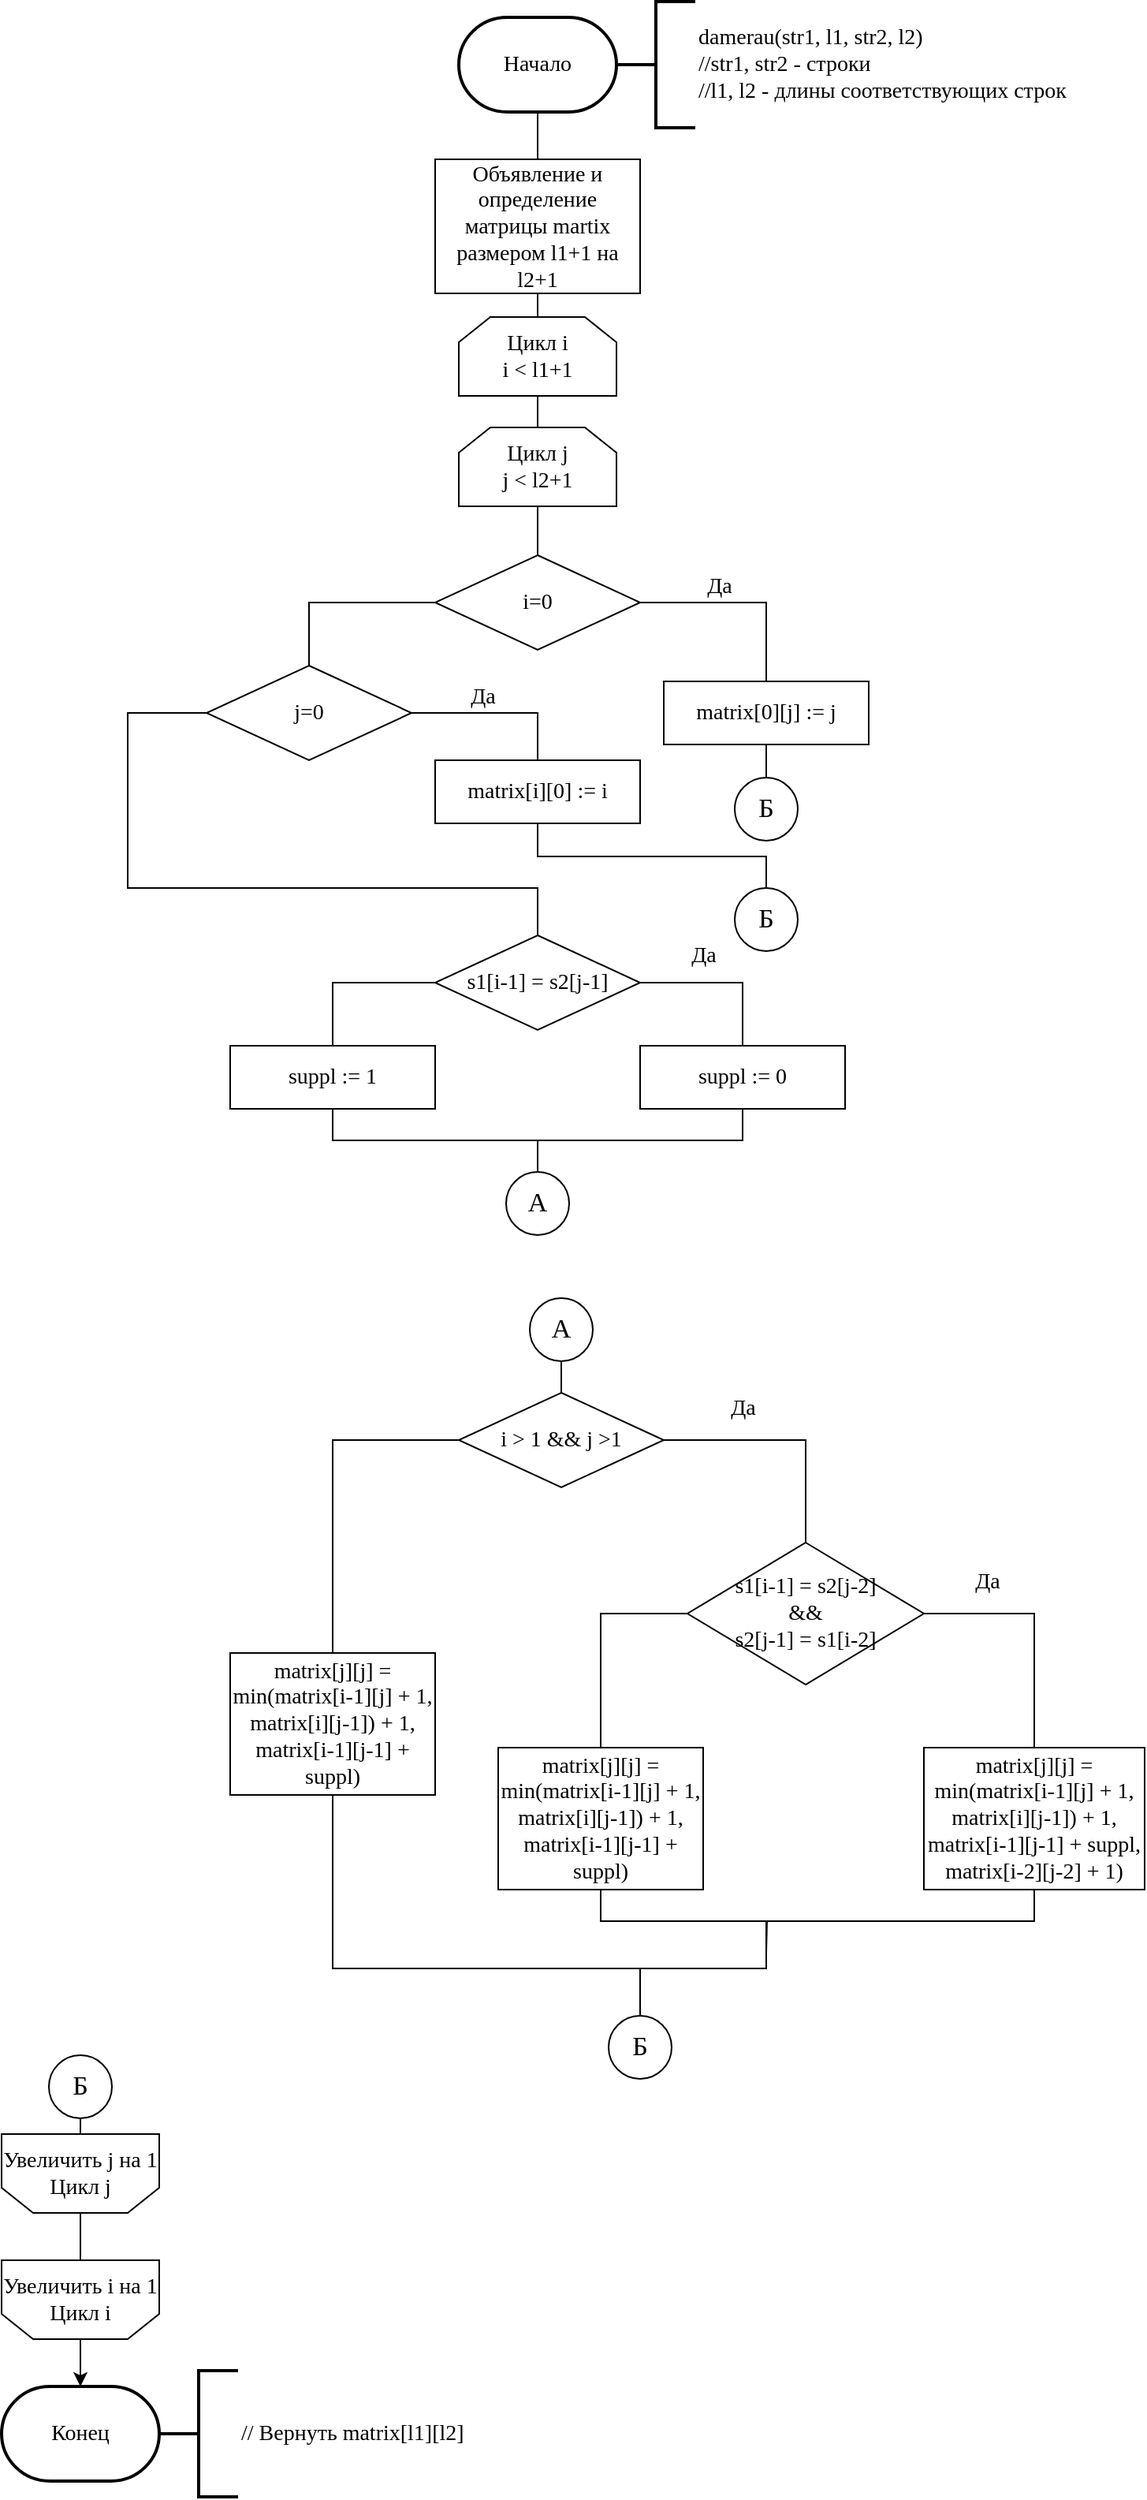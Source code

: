 <mxfile version="12.6.5" type="device"><diagram id="BETIvwuUIS13ZDHXMekB" name="Page-1"><mxGraphModel dx="1045" dy="725" grid="1" gridSize="10" guides="1" tooltips="1" connect="1" arrows="1" fold="1" page="1" pageScale="1" pageWidth="850" pageHeight="1100" math="0" shadow="0"><root><mxCell id="0"/><mxCell id="1" parent="0"/><mxCell id="N9nDNlFxkcbB1joTaqfX-1" style="edgeStyle=orthogonalEdgeStyle;rounded=0;orthogonalLoop=1;jettySize=auto;html=1;exitX=0.5;exitY=1;exitDx=0;exitDy=0;exitPerimeter=0;entryX=0.5;entryY=0;entryDx=0;entryDy=0;endArrow=none;endFill=0;fontFamily=Times New Roman;fontSize=14;" edge="1" parent="1" source="N9nDNlFxkcbB1joTaqfX-2" target="N9nDNlFxkcbB1joTaqfX-4"><mxGeometry relative="1" as="geometry"/></mxCell><mxCell id="N9nDNlFxkcbB1joTaqfX-2" value="Начало" style="strokeWidth=2;html=1;shape=mxgraph.flowchart.terminator;whiteSpace=wrap;fontFamily=Times New Roman;fontSize=14;" vertex="1" parent="1"><mxGeometry x="380" y="28" width="100" height="60" as="geometry"/></mxCell><mxCell id="N9nDNlFxkcbB1joTaqfX-3" style="edgeStyle=orthogonalEdgeStyle;rounded=0;orthogonalLoop=1;jettySize=auto;html=1;entryX=0.5;entryY=0;entryDx=0;entryDy=0;endArrow=none;endFill=0;fontFamily=Times New Roman;fontSize=14;" edge="1" parent="1" source="N9nDNlFxkcbB1joTaqfX-4" target="N9nDNlFxkcbB1joTaqfX-19"><mxGeometry relative="1" as="geometry"><mxPoint x="430" y="228" as="targetPoint"/></mxGeometry></mxCell><mxCell id="N9nDNlFxkcbB1joTaqfX-4" value="Объявление и определение&lt;br style=&quot;font-size: 14px;&quot;&gt;матрицы martix размером l1+1 на l2+1" style="rounded=0;whiteSpace=wrap;html=1;fontFamily=Times New Roman;fontSize=14;" vertex="1" parent="1"><mxGeometry x="365" y="118" width="130" height="85" as="geometry"/></mxCell><mxCell id="N9nDNlFxkcbB1joTaqfX-5" value="damerau(str1, l1, str2, l2)&lt;br style=&quot;font-size: 14px&quot;&gt;//str1, str2 - строки&lt;br style=&quot;font-size: 14px&quot;&gt;//l1, l2 - длины соответствующих строк" style="strokeWidth=2;html=1;shape=mxgraph.flowchart.annotation_2;align=left;labelPosition=right;pointerEvents=1;fontFamily=Times New Roman;fontSize=14;" vertex="1" parent="1"><mxGeometry x="480" y="18" width="50" height="80" as="geometry"/></mxCell><mxCell id="N9nDNlFxkcbB1joTaqfX-6" style="edgeStyle=orthogonalEdgeStyle;rounded=0;orthogonalLoop=1;jettySize=auto;html=1;exitX=1;exitY=0.5;exitDx=0;exitDy=0;entryX=0.5;entryY=0;entryDx=0;entryDy=0;endArrow=none;endFill=0;fontFamily=Times New Roman;fontSize=14;" edge="1" parent="1" source="N9nDNlFxkcbB1joTaqfX-8" target="N9nDNlFxkcbB1joTaqfX-10"><mxGeometry relative="1" as="geometry"/></mxCell><mxCell id="N9nDNlFxkcbB1joTaqfX-7" style="edgeStyle=orthogonalEdgeStyle;rounded=0;orthogonalLoop=1;jettySize=auto;html=1;exitX=0;exitY=0.5;exitDx=0;exitDy=0;entryX=0.5;entryY=0;entryDx=0;entryDy=0;endArrow=none;endFill=0;fontFamily=Times New Roman;fontSize=14;" edge="1" parent="1" source="N9nDNlFxkcbB1joTaqfX-8" target="N9nDNlFxkcbB1joTaqfX-13"><mxGeometry relative="1" as="geometry"/></mxCell><mxCell id="N9nDNlFxkcbB1joTaqfX-8" value="i=0" style="rhombus;whiteSpace=wrap;html=1;fontFamily=Times New Roman;fontSize=14;" vertex="1" parent="1"><mxGeometry x="365" y="369" width="130" height="60" as="geometry"/></mxCell><mxCell id="N9nDNlFxkcbB1joTaqfX-9" style="edgeStyle=orthogonalEdgeStyle;rounded=0;orthogonalLoop=1;jettySize=auto;html=1;exitX=0.5;exitY=1;exitDx=0;exitDy=0;entryX=0.5;entryY=0;entryDx=0;entryDy=0;endArrow=none;endFill=0;" edge="1" parent="1" source="N9nDNlFxkcbB1joTaqfX-10" target="N9nDNlFxkcbB1joTaqfX-50"><mxGeometry relative="1" as="geometry"/></mxCell><mxCell id="N9nDNlFxkcbB1joTaqfX-10" value="matrix[0][j] := j" style="rounded=0;whiteSpace=wrap;html=1;fontFamily=Times New Roman;fontSize=14;" vertex="1" parent="1"><mxGeometry x="510" y="449" width="130" height="40" as="geometry"/></mxCell><mxCell id="N9nDNlFxkcbB1joTaqfX-11" style="edgeStyle=orthogonalEdgeStyle;rounded=0;orthogonalLoop=1;jettySize=auto;html=1;exitX=1;exitY=0.5;exitDx=0;exitDy=0;entryX=0.5;entryY=0;entryDx=0;entryDy=0;endArrow=none;endFill=0;fontFamily=Times New Roman;fontSize=14;" edge="1" parent="1" source="N9nDNlFxkcbB1joTaqfX-13" target="N9nDNlFxkcbB1joTaqfX-15"><mxGeometry relative="1" as="geometry"/></mxCell><mxCell id="N9nDNlFxkcbB1joTaqfX-12" style="edgeStyle=orthogonalEdgeStyle;rounded=0;orthogonalLoop=1;jettySize=auto;html=1;exitX=0;exitY=0.5;exitDx=0;exitDy=0;entryX=0.5;entryY=0;entryDx=0;entryDy=0;endArrow=none;endFill=0;" edge="1" parent="1" source="N9nDNlFxkcbB1joTaqfX-13" target="N9nDNlFxkcbB1joTaqfX-40"><mxGeometry relative="1" as="geometry"><Array as="points"><mxPoint x="170" y="469"/><mxPoint x="170" y="580"/><mxPoint x="430" y="580"/></Array></mxGeometry></mxCell><mxCell id="N9nDNlFxkcbB1joTaqfX-13" value="j=0" style="rhombus;whiteSpace=wrap;html=1;fontFamily=Times New Roman;fontSize=14;" vertex="1" parent="1"><mxGeometry x="220" y="439" width="130" height="60" as="geometry"/></mxCell><mxCell id="N9nDNlFxkcbB1joTaqfX-14" style="edgeStyle=orthogonalEdgeStyle;rounded=0;orthogonalLoop=1;jettySize=auto;html=1;exitX=0.5;exitY=1;exitDx=0;exitDy=0;entryX=0.5;entryY=0;entryDx=0;entryDy=0;endArrow=none;endFill=0;" edge="1" parent="1" source="N9nDNlFxkcbB1joTaqfX-15" target="N9nDNlFxkcbB1joTaqfX-51"><mxGeometry relative="1" as="geometry"><Array as="points"><mxPoint x="430" y="560"/><mxPoint x="575" y="560"/></Array></mxGeometry></mxCell><mxCell id="N9nDNlFxkcbB1joTaqfX-15" value="matrix[i][0] := i" style="rounded=0;whiteSpace=wrap;html=1;fontFamily=Times New Roman;fontSize=14;" vertex="1" parent="1"><mxGeometry x="365" y="499" width="130" height="40" as="geometry"/></mxCell><mxCell id="N9nDNlFxkcbB1joTaqfX-16" style="edgeStyle=orthogonalEdgeStyle;rounded=0;orthogonalLoop=1;jettySize=auto;html=1;exitX=0.5;exitY=1;exitDx=0;exitDy=0;endArrow=none;endFill=0;" edge="1" parent="1" source="N9nDNlFxkcbB1joTaqfX-17"><mxGeometry relative="1" as="geometry"><mxPoint x="495" y="1295" as="targetPoint"/><Array as="points"><mxPoint x="300" y="1265"/><mxPoint x="495" y="1265"/></Array></mxGeometry></mxCell><mxCell id="N9nDNlFxkcbB1joTaqfX-17" value="matrix[j][j] = min(matrix[i-1][j] + 1, matrix[i][j-1]) + 1,&lt;br style=&quot;font-size: 14px;&quot;&gt;matrix[i-1][j-1] + suppl)" style="rounded=0;whiteSpace=wrap;html=1;fontFamily=Times New Roman;fontSize=14;" vertex="1" parent="1"><mxGeometry x="235" y="1065" width="130" height="90" as="geometry"/></mxCell><mxCell id="N9nDNlFxkcbB1joTaqfX-18" style="edgeStyle=orthogonalEdgeStyle;rounded=0;orthogonalLoop=1;jettySize=auto;html=1;entryX=0.5;entryY=0;entryDx=0;entryDy=0;endArrow=none;endFill=0;fontFamily=Times New Roman;fontSize=14;" edge="1" parent="1" source="N9nDNlFxkcbB1joTaqfX-19" target="N9nDNlFxkcbB1joTaqfX-23"><mxGeometry relative="1" as="geometry"/></mxCell><mxCell id="N9nDNlFxkcbB1joTaqfX-19" value="Цикл i&lt;br style=&quot;font-size: 14px;&quot;&gt;i &amp;lt; l1+1" style="shape=loopLimit;whiteSpace=wrap;html=1;fontFamily=Times New Roman;fontSize=14;" vertex="1" parent="1"><mxGeometry x="380" y="218" width="100" height="50" as="geometry"/></mxCell><mxCell id="N9nDNlFxkcbB1joTaqfX-20" style="edgeStyle=orthogonalEdgeStyle;rounded=0;orthogonalLoop=1;jettySize=auto;html=1;exitX=0.5;exitY=0;exitDx=0;exitDy=0;entryX=0.5;entryY=0;entryDx=0;entryDy=0;entryPerimeter=0;endArrow=classic;endFill=1;fontFamily=Times New Roman;fontSize=14;" edge="1" parent="1" source="N9nDNlFxkcbB1joTaqfX-21" target="N9nDNlFxkcbB1joTaqfX-26"><mxGeometry relative="1" as="geometry"/></mxCell><mxCell id="N9nDNlFxkcbB1joTaqfX-21" value="Увеличить i на 1&lt;br style=&quot;font-size: 14px;&quot;&gt;Цикл i" style="shape=loopLimit;whiteSpace=wrap;html=1;direction=west;fontFamily=Times New Roman;fontSize=14;" vertex="1" parent="1"><mxGeometry x="90" y="1450" width="100" height="50" as="geometry"/></mxCell><mxCell id="N9nDNlFxkcbB1joTaqfX-22" style="edgeStyle=orthogonalEdgeStyle;rounded=0;orthogonalLoop=1;jettySize=auto;html=1;exitX=0.5;exitY=1;exitDx=0;exitDy=0;entryX=0.5;entryY=0;entryDx=0;entryDy=0;endArrow=none;endFill=0;fontFamily=Times New Roman;fontSize=14;" edge="1" parent="1" source="N9nDNlFxkcbB1joTaqfX-23" target="N9nDNlFxkcbB1joTaqfX-8"><mxGeometry relative="1" as="geometry"/></mxCell><mxCell id="N9nDNlFxkcbB1joTaqfX-23" value="Цикл j&lt;br style=&quot;font-size: 14px;&quot;&gt;j &amp;lt; l2+1" style="shape=loopLimit;whiteSpace=wrap;html=1;fontFamily=Times New Roman;fontSize=14;" vertex="1" parent="1"><mxGeometry x="380" y="288" width="100" height="50" as="geometry"/></mxCell><mxCell id="N9nDNlFxkcbB1joTaqfX-24" style="edgeStyle=orthogonalEdgeStyle;rounded=0;orthogonalLoop=1;jettySize=auto;html=1;exitX=0.5;exitY=0;exitDx=0;exitDy=0;entryX=0.5;entryY=1;entryDx=0;entryDy=0;endArrow=none;endFill=0;fontFamily=Times New Roman;fontSize=14;" edge="1" parent="1" source="N9nDNlFxkcbB1joTaqfX-25" target="N9nDNlFxkcbB1joTaqfX-21"><mxGeometry relative="1" as="geometry"/></mxCell><mxCell id="N9nDNlFxkcbB1joTaqfX-25" value="Увеличить j на 1&lt;br style=&quot;font-size: 14px;&quot;&gt;Цикл j" style="shape=loopLimit;whiteSpace=wrap;html=1;direction=west;fontFamily=Times New Roman;fontSize=14;" vertex="1" parent="1"><mxGeometry x="90" y="1370" width="100" height="50" as="geometry"/></mxCell><mxCell id="N9nDNlFxkcbB1joTaqfX-26" value="Конец" style="strokeWidth=2;html=1;shape=mxgraph.flowchart.terminator;whiteSpace=wrap;fontFamily=Times New Roman;fontSize=14;" vertex="1" parent="1"><mxGeometry x="90" y="1530" width="100" height="60" as="geometry"/></mxCell><mxCell id="N9nDNlFxkcbB1joTaqfX-27" value="// Вернуть matrix[l1][l2]" style="strokeWidth=2;html=1;shape=mxgraph.flowchart.annotation_2;align=left;labelPosition=right;pointerEvents=1;fontFamily=Times New Roman;fontSize=14;" vertex="1" parent="1"><mxGeometry x="190" y="1520" width="50" height="80" as="geometry"/></mxCell><mxCell id="N9nDNlFxkcbB1joTaqfX-28" value="Да" style="text;html=1;align=center;verticalAlign=middle;resizable=0;points=[];autosize=1;fontFamily=Times New Roman;fontSize=14;" vertex="1" parent="1"><mxGeometry x="530" y="379" width="30" height="20" as="geometry"/></mxCell><mxCell id="N9nDNlFxkcbB1joTaqfX-29" value="Да" style="text;html=1;align=center;verticalAlign=middle;resizable=0;points=[];autosize=1;fontFamily=Times New Roman;fontSize=14;" vertex="1" parent="1"><mxGeometry x="380" y="449" width="30" height="20" as="geometry"/></mxCell><mxCell id="N9nDNlFxkcbB1joTaqfX-30" style="edgeStyle=orthogonalEdgeStyle;rounded=0;orthogonalLoop=1;jettySize=auto;html=1;exitX=0.5;exitY=1;exitDx=0;exitDy=0;entryX=0.5;entryY=1;entryDx=0;entryDy=0;fontFamily=Times New Roman;fontSize=17;endArrow=none;endFill=0;" edge="1" parent="1" target="N9nDNlFxkcbB1joTaqfX-25"><mxGeometry relative="1" as="geometry"><mxPoint x="140" y="1360" as="sourcePoint"/></mxGeometry></mxCell><mxCell id="N9nDNlFxkcbB1joTaqfX-31" value="&lt;font face=&quot;Times New Roman&quot; style=&quot;font-size: 17px&quot;&gt;Б&lt;/font&gt;" style="ellipse;whiteSpace=wrap;html=1;aspect=fixed;" vertex="1" parent="1"><mxGeometry x="120" y="1320" width="40" height="40" as="geometry"/></mxCell><mxCell id="N9nDNlFxkcbB1joTaqfX-32" style="edgeStyle=orthogonalEdgeStyle;rounded=0;orthogonalLoop=1;jettySize=auto;html=1;exitX=1;exitY=0.5;exitDx=0;exitDy=0;entryX=0.5;entryY=0;entryDx=0;entryDy=0;endArrow=none;endFill=0;" edge="1" parent="1" source="N9nDNlFxkcbB1joTaqfX-34" target="N9nDNlFxkcbB1joTaqfX-37"><mxGeometry relative="1" as="geometry"/></mxCell><mxCell id="N9nDNlFxkcbB1joTaqfX-33" style="edgeStyle=orthogonalEdgeStyle;rounded=0;orthogonalLoop=1;jettySize=auto;html=1;exitX=0;exitY=0.5;exitDx=0;exitDy=0;entryX=0.5;entryY=0;entryDx=0;entryDy=0;endArrow=none;endFill=0;" edge="1" parent="1" source="N9nDNlFxkcbB1joTaqfX-34" target="N9nDNlFxkcbB1joTaqfX-17"><mxGeometry relative="1" as="geometry"/></mxCell><mxCell id="N9nDNlFxkcbB1joTaqfX-34" value="i &amp;gt; 1 &amp;amp;&amp;amp; j &amp;gt;1" style="rhombus;whiteSpace=wrap;html=1;fontFamily=Times New Roman;fontSize=14;" vertex="1" parent="1"><mxGeometry x="380" y="900" width="130" height="60" as="geometry"/></mxCell><mxCell id="N9nDNlFxkcbB1joTaqfX-35" style="edgeStyle=orthogonalEdgeStyle;rounded=0;orthogonalLoop=1;jettySize=auto;html=1;exitX=1;exitY=0.5;exitDx=0;exitDy=0;entryX=0.5;entryY=0;entryDx=0;entryDy=0;endArrow=none;endFill=0;" edge="1" parent="1" source="N9nDNlFxkcbB1joTaqfX-37" target="N9nDNlFxkcbB1joTaqfX-49"><mxGeometry relative="1" as="geometry"/></mxCell><mxCell id="N9nDNlFxkcbB1joTaqfX-36" style="edgeStyle=orthogonalEdgeStyle;rounded=0;orthogonalLoop=1;jettySize=auto;html=1;exitX=0;exitY=0.5;exitDx=0;exitDy=0;entryX=0.5;entryY=0;entryDx=0;entryDy=0;endArrow=none;endFill=0;" edge="1" parent="1" source="N9nDNlFxkcbB1joTaqfX-37" target="N9nDNlFxkcbB1joTaqfX-47"><mxGeometry relative="1" as="geometry"/></mxCell><mxCell id="N9nDNlFxkcbB1joTaqfX-37" value="s1[i-1] = s2[j-2]&lt;br&gt;&amp;amp;&amp;amp;&lt;br&gt;s2[j-1] = s1[i-2]" style="rhombus;whiteSpace=wrap;html=1;fontFamily=Times New Roman;fontSize=14;" vertex="1" parent="1"><mxGeometry x="525" y="995" width="150" height="90" as="geometry"/></mxCell><mxCell id="N9nDNlFxkcbB1joTaqfX-38" style="edgeStyle=orthogonalEdgeStyle;rounded=0;orthogonalLoop=1;jettySize=auto;html=1;exitX=1;exitY=0.5;exitDx=0;exitDy=0;entryX=0.5;entryY=0;entryDx=0;entryDy=0;endArrow=none;endFill=0;fontFamily=Times New Roman;fontSize=14;" edge="1" parent="1" source="N9nDNlFxkcbB1joTaqfX-40" target="N9nDNlFxkcbB1joTaqfX-42"><mxGeometry relative="1" as="geometry"/></mxCell><mxCell id="N9nDNlFxkcbB1joTaqfX-39" style="edgeStyle=orthogonalEdgeStyle;rounded=0;orthogonalLoop=1;jettySize=auto;html=1;exitX=0;exitY=0.5;exitDx=0;exitDy=0;entryX=0.5;entryY=0;entryDx=0;entryDy=0;endArrow=none;endFill=0;fontFamily=Times New Roman;fontSize=14;" edge="1" parent="1" source="N9nDNlFxkcbB1joTaqfX-40" target="N9nDNlFxkcbB1joTaqfX-44"><mxGeometry relative="1" as="geometry"/></mxCell><mxCell id="N9nDNlFxkcbB1joTaqfX-40" value="s1[i-1] = s2[j-1]" style="rhombus;whiteSpace=wrap;html=1;fontFamily=Times New Roman;fontSize=14;" vertex="1" parent="1"><mxGeometry x="365" y="610" width="130" height="60" as="geometry"/></mxCell><mxCell id="N9nDNlFxkcbB1joTaqfX-41" style="edgeStyle=orthogonalEdgeStyle;rounded=0;orthogonalLoop=1;jettySize=auto;html=1;exitX=0.5;exitY=1;exitDx=0;exitDy=0;entryX=0.5;entryY=0;entryDx=0;entryDy=0;endArrow=none;endFill=0;" edge="1" parent="1" source="N9nDNlFxkcbB1joTaqfX-42" target="N9nDNlFxkcbB1joTaqfX-55"><mxGeometry relative="1" as="geometry"/></mxCell><mxCell id="N9nDNlFxkcbB1joTaqfX-42" value="suppl := 0" style="rounded=0;whiteSpace=wrap;html=1;fontFamily=Times New Roman;fontSize=14;" vertex="1" parent="1"><mxGeometry x="495" y="680" width="130" height="40" as="geometry"/></mxCell><mxCell id="N9nDNlFxkcbB1joTaqfX-43" style="edgeStyle=orthogonalEdgeStyle;rounded=0;orthogonalLoop=1;jettySize=auto;html=1;exitX=0.5;exitY=1;exitDx=0;exitDy=0;entryX=0.5;entryY=0;entryDx=0;entryDy=0;endArrow=none;endFill=0;" edge="1" parent="1" source="N9nDNlFxkcbB1joTaqfX-44" target="N9nDNlFxkcbB1joTaqfX-55"><mxGeometry relative="1" as="geometry"/></mxCell><mxCell id="N9nDNlFxkcbB1joTaqfX-44" value="suppl := 1" style="rounded=0;whiteSpace=wrap;html=1;fontFamily=Times New Roman;fontSize=14;" vertex="1" parent="1"><mxGeometry x="235" y="680" width="130" height="40" as="geometry"/></mxCell><mxCell id="N9nDNlFxkcbB1joTaqfX-45" value="Да" style="text;html=1;align=center;verticalAlign=middle;resizable=0;points=[];autosize=1;fontFamily=Times New Roman;fontSize=14;" vertex="1" parent="1"><mxGeometry x="520" y="613" width="30" height="20" as="geometry"/></mxCell><mxCell id="N9nDNlFxkcbB1joTaqfX-46" style="edgeStyle=orthogonalEdgeStyle;rounded=0;orthogonalLoop=1;jettySize=auto;html=1;exitX=0.5;exitY=1;exitDx=0;exitDy=0;endArrow=none;endFill=0;" edge="1" parent="1" source="N9nDNlFxkcbB1joTaqfX-47"><mxGeometry relative="1" as="geometry"><mxPoint x="575" y="1255" as="targetPoint"/></mxGeometry></mxCell><mxCell id="N9nDNlFxkcbB1joTaqfX-47" value="matrix[j][j] = min(matrix[i-1][j] + 1, matrix[i][j-1]) + 1,&lt;br style=&quot;font-size: 14px;&quot;&gt;matrix[i-1][j-1] + suppl)" style="rounded=0;whiteSpace=wrap;html=1;fontFamily=Times New Roman;fontSize=14;" vertex="1" parent="1"><mxGeometry x="405" y="1125" width="130" height="90" as="geometry"/></mxCell><mxCell id="N9nDNlFxkcbB1joTaqfX-48" style="edgeStyle=orthogonalEdgeStyle;rounded=0;orthogonalLoop=1;jettySize=auto;html=1;exitX=0.5;exitY=1;exitDx=0;exitDy=0;endArrow=none;endFill=0;" edge="1" parent="1" source="N9nDNlFxkcbB1joTaqfX-49"><mxGeometry relative="1" as="geometry"><mxPoint x="495" y="1265" as="targetPoint"/><Array as="points"><mxPoint x="745" y="1235"/><mxPoint x="575" y="1235"/></Array></mxGeometry></mxCell><mxCell id="N9nDNlFxkcbB1joTaqfX-49" value="matrix[j][j] = min(matrix[i-1][j] + 1, matrix[i][j-1]) + 1,&lt;br style=&quot;font-size: 14px&quot;&gt;matrix[i-1][j-1] + suppl, &lt;br&gt;matrix[i-2][j-2] + 1)" style="rounded=0;whiteSpace=wrap;html=1;fontFamily=Times New Roman;fontSize=14;" vertex="1" parent="1"><mxGeometry x="675" y="1125" width="140" height="90" as="geometry"/></mxCell><mxCell id="N9nDNlFxkcbB1joTaqfX-50" value="&lt;font face=&quot;Times New Roman&quot;&gt;&lt;span style=&quot;font-size: 17px&quot;&gt;Б&lt;/span&gt;&lt;/font&gt;" style="ellipse;whiteSpace=wrap;html=1;aspect=fixed;" vertex="1" parent="1"><mxGeometry x="555" y="510" width="40" height="40" as="geometry"/></mxCell><mxCell id="N9nDNlFxkcbB1joTaqfX-51" value="&lt;font face=&quot;Times New Roman&quot; style=&quot;font-size: 17px&quot;&gt;Б&lt;/font&gt;" style="ellipse;whiteSpace=wrap;html=1;aspect=fixed;" vertex="1" parent="1"><mxGeometry x="555" y="580" width="40" height="40" as="geometry"/></mxCell><mxCell id="N9nDNlFxkcbB1joTaqfX-52" value="&lt;font face=&quot;Times New Roman&quot; style=&quot;font-size: 17px&quot;&gt;Б&lt;/font&gt;" style="ellipse;whiteSpace=wrap;html=1;aspect=fixed;" vertex="1" parent="1"><mxGeometry x="475" y="1295" width="40" height="40" as="geometry"/></mxCell><mxCell id="N9nDNlFxkcbB1joTaqfX-53" value="Да" style="text;html=1;align=center;verticalAlign=middle;resizable=0;points=[];autosize=1;fontFamily=Times New Roman;fontSize=14;" vertex="1" parent="1"><mxGeometry x="545" y="900" width="30" height="20" as="geometry"/></mxCell><mxCell id="N9nDNlFxkcbB1joTaqfX-54" value="Да" style="text;html=1;align=center;verticalAlign=middle;resizable=0;points=[];autosize=1;fontFamily=Times New Roman;fontSize=14;" vertex="1" parent="1"><mxGeometry x="700" y="1010" width="30" height="20" as="geometry"/></mxCell><mxCell id="N9nDNlFxkcbB1joTaqfX-55" value="&lt;font face=&quot;Times New Roman&quot; style=&quot;font-size: 17px;&quot;&gt;A&lt;/font&gt;" style="ellipse;whiteSpace=wrap;html=1;aspect=fixed;" vertex="1" parent="1"><mxGeometry x="410" y="760" width="40" height="40" as="geometry"/></mxCell><mxCell id="N9nDNlFxkcbB1joTaqfX-56" style="edgeStyle=orthogonalEdgeStyle;rounded=0;orthogonalLoop=1;jettySize=auto;html=1;exitX=0.5;exitY=1;exitDx=0;exitDy=0;entryX=0.5;entryY=0;entryDx=0;entryDy=0;endArrow=none;endFill=0;" edge="1" parent="1" source="N9nDNlFxkcbB1joTaqfX-57" target="N9nDNlFxkcbB1joTaqfX-34"><mxGeometry relative="1" as="geometry"/></mxCell><mxCell id="N9nDNlFxkcbB1joTaqfX-57" value="&lt;font face=&quot;Times New Roman&quot; style=&quot;font-size: 17px;&quot;&gt;A&lt;/font&gt;" style="ellipse;whiteSpace=wrap;html=1;aspect=fixed;" vertex="1" parent="1"><mxGeometry x="425" y="840" width="40" height="40" as="geometry"/></mxCell></root></mxGraphModel></diagram></mxfile>
